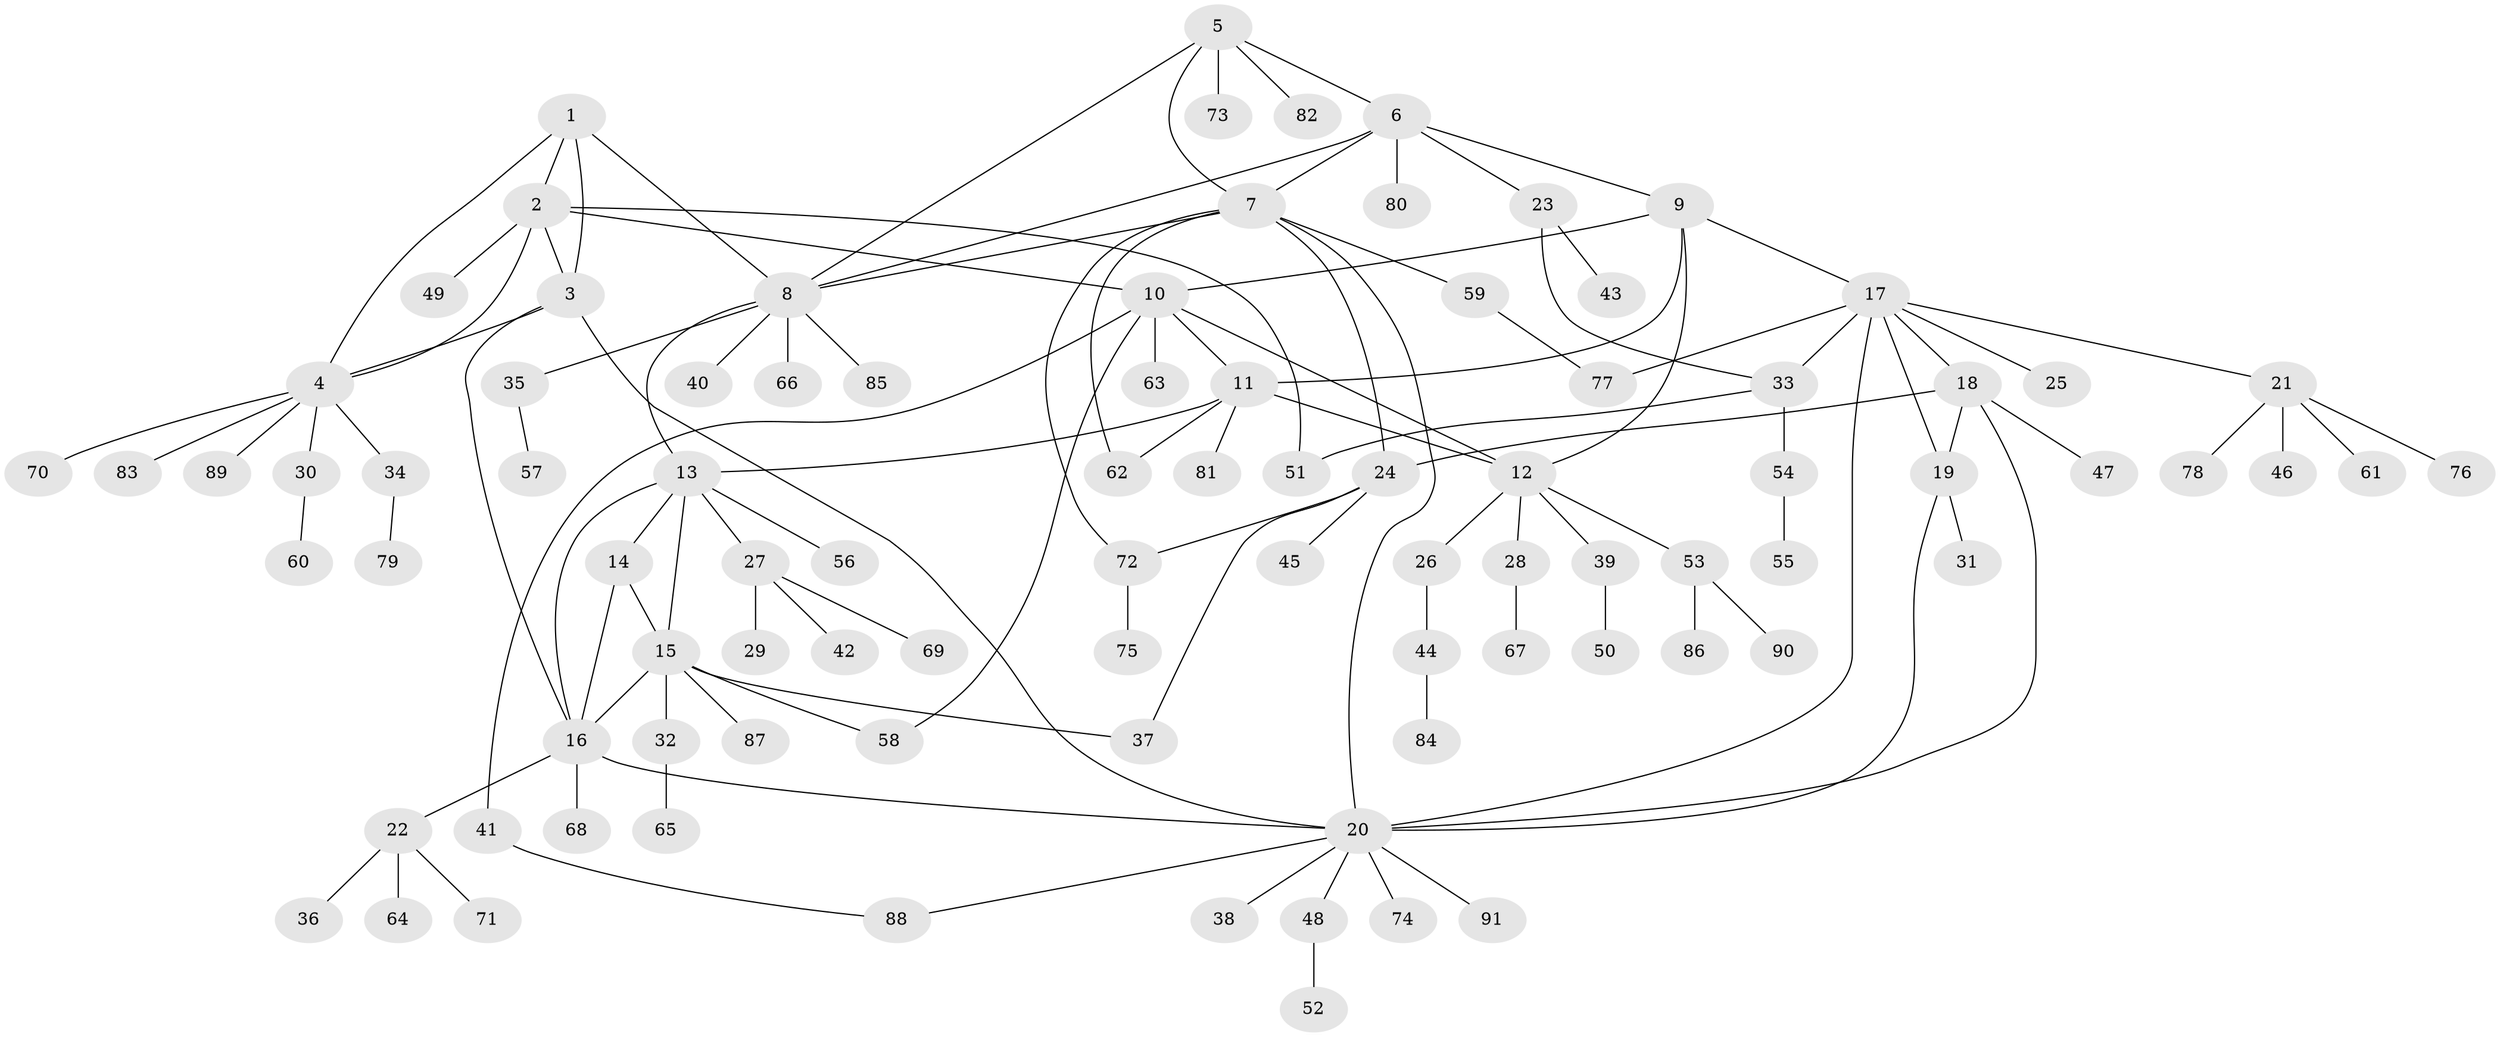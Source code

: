 // coarse degree distribution, {3: 0.06521739130434782, 9: 0.043478260869565216, 4: 0.06521739130434782, 1: 0.5217391304347826, 2: 0.08695652173913043, 5: 0.08695652173913043, 8: 0.021739130434782608, 6: 0.043478260869565216, 7: 0.06521739130434782}
// Generated by graph-tools (version 1.1) at 2025/48/03/06/25 01:48:57]
// undirected, 91 vertices, 120 edges
graph export_dot {
graph [start="1"]
  node [color=gray90,style=filled];
  1;
  2;
  3;
  4;
  5;
  6;
  7;
  8;
  9;
  10;
  11;
  12;
  13;
  14;
  15;
  16;
  17;
  18;
  19;
  20;
  21;
  22;
  23;
  24;
  25;
  26;
  27;
  28;
  29;
  30;
  31;
  32;
  33;
  34;
  35;
  36;
  37;
  38;
  39;
  40;
  41;
  42;
  43;
  44;
  45;
  46;
  47;
  48;
  49;
  50;
  51;
  52;
  53;
  54;
  55;
  56;
  57;
  58;
  59;
  60;
  61;
  62;
  63;
  64;
  65;
  66;
  67;
  68;
  69;
  70;
  71;
  72;
  73;
  74;
  75;
  76;
  77;
  78;
  79;
  80;
  81;
  82;
  83;
  84;
  85;
  86;
  87;
  88;
  89;
  90;
  91;
  1 -- 2;
  1 -- 3;
  1 -- 4;
  1 -- 8;
  2 -- 3;
  2 -- 4;
  2 -- 10;
  2 -- 49;
  2 -- 51;
  3 -- 4;
  3 -- 16;
  3 -- 20;
  4 -- 30;
  4 -- 34;
  4 -- 70;
  4 -- 83;
  4 -- 89;
  5 -- 6;
  5 -- 7;
  5 -- 8;
  5 -- 73;
  5 -- 82;
  6 -- 7;
  6 -- 8;
  6 -- 9;
  6 -- 23;
  6 -- 80;
  7 -- 8;
  7 -- 20;
  7 -- 24;
  7 -- 59;
  7 -- 62;
  7 -- 72;
  8 -- 13;
  8 -- 35;
  8 -- 40;
  8 -- 66;
  8 -- 85;
  9 -- 10;
  9 -- 11;
  9 -- 12;
  9 -- 17;
  10 -- 11;
  10 -- 12;
  10 -- 41;
  10 -- 58;
  10 -- 63;
  11 -- 12;
  11 -- 13;
  11 -- 62;
  11 -- 81;
  12 -- 26;
  12 -- 28;
  12 -- 39;
  12 -- 53;
  13 -- 14;
  13 -- 15;
  13 -- 16;
  13 -- 27;
  13 -- 56;
  14 -- 15;
  14 -- 16;
  15 -- 16;
  15 -- 32;
  15 -- 37;
  15 -- 58;
  15 -- 87;
  16 -- 20;
  16 -- 22;
  16 -- 68;
  17 -- 18;
  17 -- 19;
  17 -- 20;
  17 -- 21;
  17 -- 25;
  17 -- 33;
  17 -- 77;
  18 -- 19;
  18 -- 20;
  18 -- 24;
  18 -- 47;
  19 -- 20;
  19 -- 31;
  20 -- 38;
  20 -- 48;
  20 -- 74;
  20 -- 88;
  20 -- 91;
  21 -- 46;
  21 -- 61;
  21 -- 76;
  21 -- 78;
  22 -- 36;
  22 -- 64;
  22 -- 71;
  23 -- 33;
  23 -- 43;
  24 -- 37;
  24 -- 45;
  24 -- 72;
  26 -- 44;
  27 -- 29;
  27 -- 42;
  27 -- 69;
  28 -- 67;
  30 -- 60;
  32 -- 65;
  33 -- 51;
  33 -- 54;
  34 -- 79;
  35 -- 57;
  39 -- 50;
  41 -- 88;
  44 -- 84;
  48 -- 52;
  53 -- 86;
  53 -- 90;
  54 -- 55;
  59 -- 77;
  72 -- 75;
}
